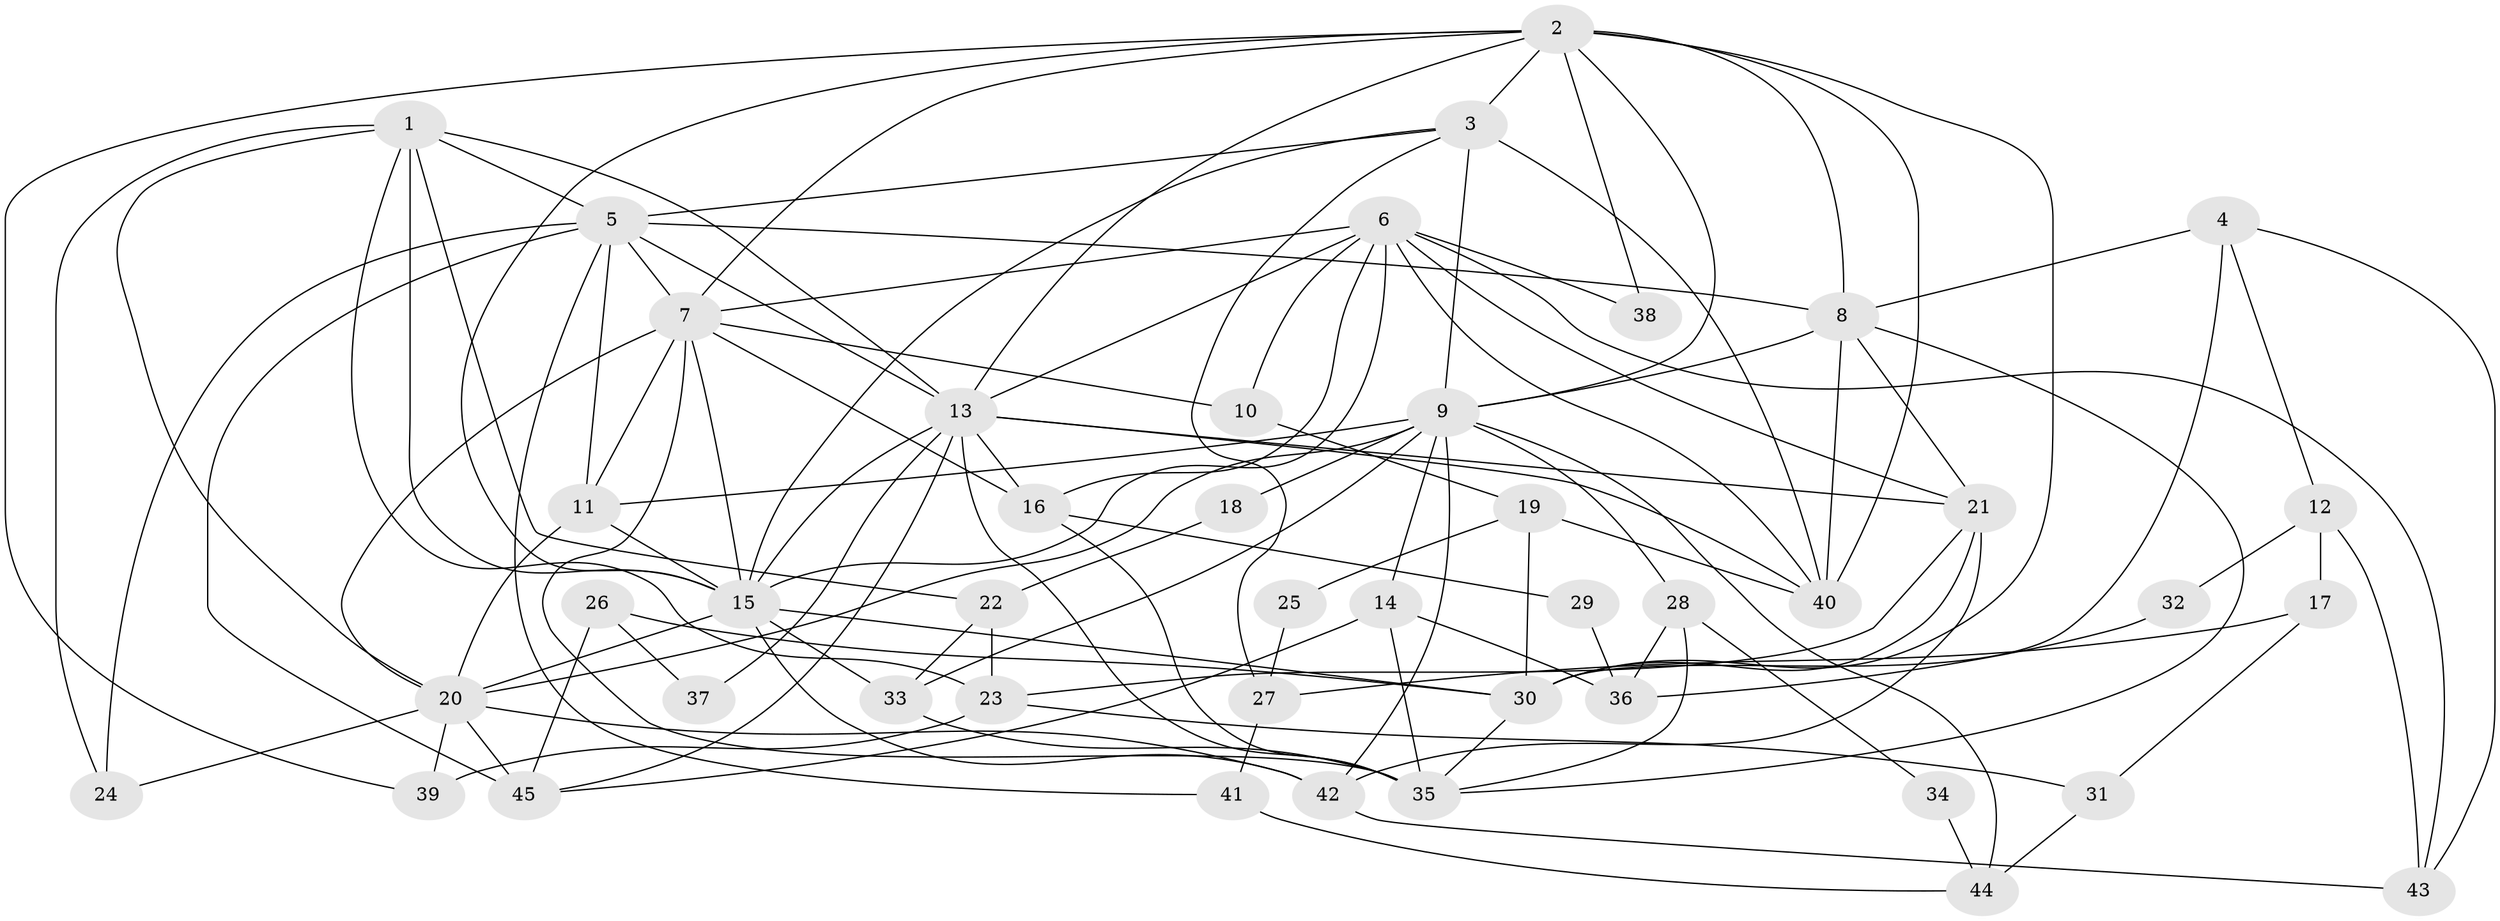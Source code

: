 // original degree distribution, {3: 0.3333333333333333, 5: 0.1724137931034483, 4: 0.28735632183908044, 6: 0.06896551724137931, 2: 0.08045977011494253, 7: 0.04597701149425287, 8: 0.011494252873563218}
// Generated by graph-tools (version 1.1) at 2025/36/03/09/25 02:36:00]
// undirected, 45 vertices, 115 edges
graph export_dot {
graph [start="1"]
  node [color=gray90,style=filled];
  1;
  2;
  3;
  4;
  5;
  6;
  7;
  8;
  9;
  10;
  11;
  12;
  13;
  14;
  15;
  16;
  17;
  18;
  19;
  20;
  21;
  22;
  23;
  24;
  25;
  26;
  27;
  28;
  29;
  30;
  31;
  32;
  33;
  34;
  35;
  36;
  37;
  38;
  39;
  40;
  41;
  42;
  43;
  44;
  45;
  1 -- 5 [weight=1.0];
  1 -- 13 [weight=1.0];
  1 -- 15 [weight=1.0];
  1 -- 20 [weight=1.0];
  1 -- 22 [weight=1.0];
  1 -- 23 [weight=1.0];
  1 -- 24 [weight=1.0];
  2 -- 3 [weight=2.0];
  2 -- 7 [weight=1.0];
  2 -- 8 [weight=1.0];
  2 -- 9 [weight=1.0];
  2 -- 13 [weight=2.0];
  2 -- 15 [weight=1.0];
  2 -- 30 [weight=1.0];
  2 -- 38 [weight=2.0];
  2 -- 39 [weight=1.0];
  2 -- 40 [weight=2.0];
  3 -- 5 [weight=1.0];
  3 -- 9 [weight=1.0];
  3 -- 15 [weight=1.0];
  3 -- 27 [weight=1.0];
  3 -- 40 [weight=1.0];
  4 -- 8 [weight=1.0];
  4 -- 12 [weight=1.0];
  4 -- 30 [weight=1.0];
  4 -- 43 [weight=1.0];
  5 -- 7 [weight=1.0];
  5 -- 8 [weight=2.0];
  5 -- 11 [weight=2.0];
  5 -- 13 [weight=1.0];
  5 -- 24 [weight=1.0];
  5 -- 41 [weight=1.0];
  5 -- 45 [weight=1.0];
  6 -- 7 [weight=1.0];
  6 -- 10 [weight=1.0];
  6 -- 13 [weight=1.0];
  6 -- 15 [weight=1.0];
  6 -- 16 [weight=1.0];
  6 -- 21 [weight=1.0];
  6 -- 38 [weight=1.0];
  6 -- 40 [weight=2.0];
  6 -- 43 [weight=1.0];
  7 -- 10 [weight=1.0];
  7 -- 11 [weight=1.0];
  7 -- 15 [weight=1.0];
  7 -- 16 [weight=1.0];
  7 -- 20 [weight=1.0];
  7 -- 35 [weight=1.0];
  8 -- 9 [weight=1.0];
  8 -- 21 [weight=1.0];
  8 -- 35 [weight=1.0];
  8 -- 40 [weight=1.0];
  9 -- 11 [weight=1.0];
  9 -- 14 [weight=2.0];
  9 -- 18 [weight=1.0];
  9 -- 20 [weight=3.0];
  9 -- 28 [weight=1.0];
  9 -- 33 [weight=1.0];
  9 -- 42 [weight=1.0];
  9 -- 44 [weight=1.0];
  10 -- 19 [weight=1.0];
  11 -- 15 [weight=1.0];
  11 -- 20 [weight=1.0];
  12 -- 17 [weight=1.0];
  12 -- 32 [weight=1.0];
  12 -- 43 [weight=1.0];
  13 -- 15 [weight=1.0];
  13 -- 16 [weight=1.0];
  13 -- 21 [weight=1.0];
  13 -- 35 [weight=1.0];
  13 -- 37 [weight=1.0];
  13 -- 40 [weight=1.0];
  13 -- 45 [weight=1.0];
  14 -- 35 [weight=1.0];
  14 -- 36 [weight=1.0];
  14 -- 45 [weight=1.0];
  15 -- 20 [weight=3.0];
  15 -- 30 [weight=1.0];
  15 -- 33 [weight=1.0];
  15 -- 42 [weight=1.0];
  16 -- 29 [weight=1.0];
  16 -- 35 [weight=1.0];
  17 -- 27 [weight=1.0];
  17 -- 31 [weight=1.0];
  18 -- 22 [weight=1.0];
  19 -- 25 [weight=1.0];
  19 -- 30 [weight=1.0];
  19 -- 40 [weight=1.0];
  20 -- 24 [weight=1.0];
  20 -- 39 [weight=1.0];
  20 -- 42 [weight=1.0];
  20 -- 45 [weight=2.0];
  21 -- 23 [weight=1.0];
  21 -- 30 [weight=1.0];
  21 -- 42 [weight=1.0];
  22 -- 23 [weight=1.0];
  22 -- 33 [weight=1.0];
  23 -- 31 [weight=1.0];
  23 -- 39 [weight=1.0];
  25 -- 27 [weight=1.0];
  26 -- 30 [weight=1.0];
  26 -- 37 [weight=1.0];
  26 -- 45 [weight=1.0];
  27 -- 41 [weight=1.0];
  28 -- 34 [weight=1.0];
  28 -- 35 [weight=1.0];
  28 -- 36 [weight=1.0];
  29 -- 36 [weight=1.0];
  30 -- 35 [weight=1.0];
  31 -- 44 [weight=1.0];
  32 -- 36 [weight=1.0];
  33 -- 35 [weight=1.0];
  34 -- 44 [weight=1.0];
  41 -- 44 [weight=1.0];
  42 -- 43 [weight=1.0];
}

